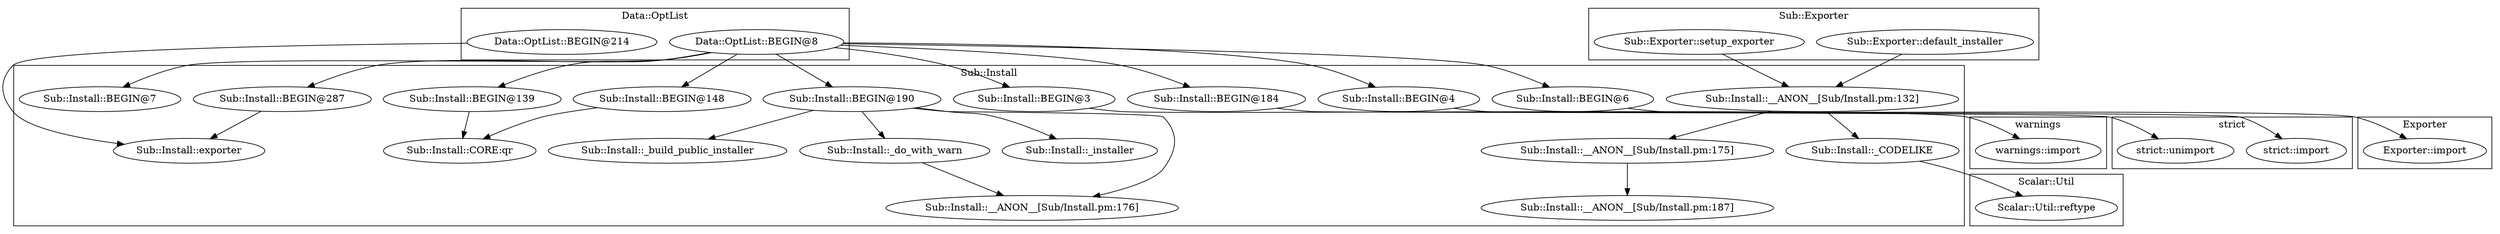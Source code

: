 digraph {
graph [overlap=false]
subgraph cluster_Sub_Exporter {
	label="Sub::Exporter";
	"Sub::Exporter::default_installer";
	"Sub::Exporter::setup_exporter";
}
subgraph cluster_warnings {
	label="warnings";
	"warnings::import";
}
subgraph cluster_Data_OptList {
	label="Data::OptList";
	"Data::OptList::BEGIN@8";
	"Data::OptList::BEGIN@214";
}
subgraph cluster_strict {
	label="strict";
	"strict::import";
	"strict::unimport";
}
subgraph cluster_Exporter {
	label="Exporter";
	"Exporter::import";
}
subgraph cluster_Sub_Install {
	label="Sub::Install";
	"Sub::Install::__ANON__[Sub/Install.pm:187]";
	"Sub::Install::BEGIN@148";
	"Sub::Install::_installer";
	"Sub::Install::BEGIN@3";
	"Sub::Install::BEGIN@184";
	"Sub::Install::BEGIN@6";
	"Sub::Install::__ANON__[Sub/Install.pm:175]";
	"Sub::Install::BEGIN@139";
	"Sub::Install::_CODELIKE";
	"Sub::Install::__ANON__[Sub/Install.pm:176]";
	"Sub::Install::exporter";
	"Sub::Install::__ANON__[Sub/Install.pm:132]";
	"Sub::Install::BEGIN@4";
	"Sub::Install::CORE:qr";
	"Sub::Install::_build_public_installer";
	"Sub::Install::BEGIN@287";
	"Sub::Install::_do_with_warn";
	"Sub::Install::BEGIN@190";
	"Sub::Install::BEGIN@7";
}
subgraph cluster_Scalar_Util {
	label="Scalar::Util";
	"Scalar::Util::reftype";
}
"Sub::Install::__ANON__[Sub/Install.pm:132]" -> "Sub::Install::__ANON__[Sub/Install.pm:175]";
"Sub::Install::BEGIN@6" -> "Exporter::import";
"Sub::Install::BEGIN@287" -> "Sub::Install::exporter";
"Data::OptList::BEGIN@214" -> "Sub::Install::exporter";
"Data::OptList::BEGIN@8" -> "Sub::Install::BEGIN@4";
"Sub::Install::BEGIN@139" -> "Sub::Install::CORE:qr";
"Sub::Install::BEGIN@148" -> "Sub::Install::CORE:qr";
"Data::OptList::BEGIN@8" -> "Sub::Install::BEGIN@190";
"Data::OptList::BEGIN@8" -> "Sub::Install::BEGIN@148";
"Sub::Install::BEGIN@190" -> "Sub::Install::_installer";
"Data::OptList::BEGIN@8" -> "Sub::Install::BEGIN@287";
"Sub::Install::BEGIN@190" -> "Sub::Install::_do_with_warn";
"Sub::Install::_CODELIKE" -> "Scalar::Util::reftype";
"Sub::Install::__ANON__[Sub/Install.pm:175]" -> "Sub::Install::__ANON__[Sub/Install.pm:187]";
"Sub::Install::BEGIN@184" -> "strict::unimport";
"Data::OptList::BEGIN@8" -> "Sub::Install::BEGIN@3";
"Data::OptList::BEGIN@8" -> "Sub::Install::BEGIN@6";
"Sub::Install::__ANON__[Sub/Install.pm:132]" -> "Sub::Install::_CODELIKE";
"Sub::Install::_do_with_warn" -> "Sub::Install::__ANON__[Sub/Install.pm:176]";
"Sub::Install::BEGIN@190" -> "Sub::Install::__ANON__[Sub/Install.pm:176]";
"Sub::Install::BEGIN@3" -> "warnings::import";
"Data::OptList::BEGIN@8" -> "Sub::Install::BEGIN@7";
"Data::OptList::BEGIN@8" -> "Sub::Install::BEGIN@184";
"Data::OptList::BEGIN@8" -> "Sub::Install::BEGIN@139";
"Sub::Exporter::default_installer" -> "Sub::Install::__ANON__[Sub/Install.pm:132]";
"Sub::Exporter::setup_exporter" -> "Sub::Install::__ANON__[Sub/Install.pm:132]";
"Sub::Install::BEGIN@190" -> "Sub::Install::_build_public_installer";
"Sub::Install::BEGIN@4" -> "strict::import";
}
